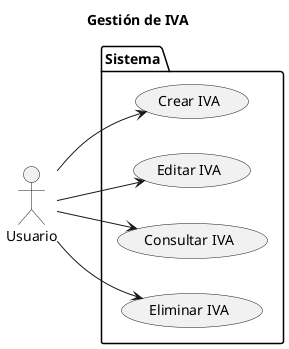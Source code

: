 @startuml usuario

left to right direction

title Gestión de IVA

actor Usuario as User

package Sistema {

    USECASE "Crear IVA" as UC_Registrar
    USECASE "Editar IVA" as UC_Editar
    USECASE "Consultar IVA" as UC_Consultar
    USECASE "Eliminar IVA" as UC_Eliminar

}

User --> UC_Registrar
User --> UC_Editar
User --> UC_Consultar
User --> UC_Eliminar

@enduml